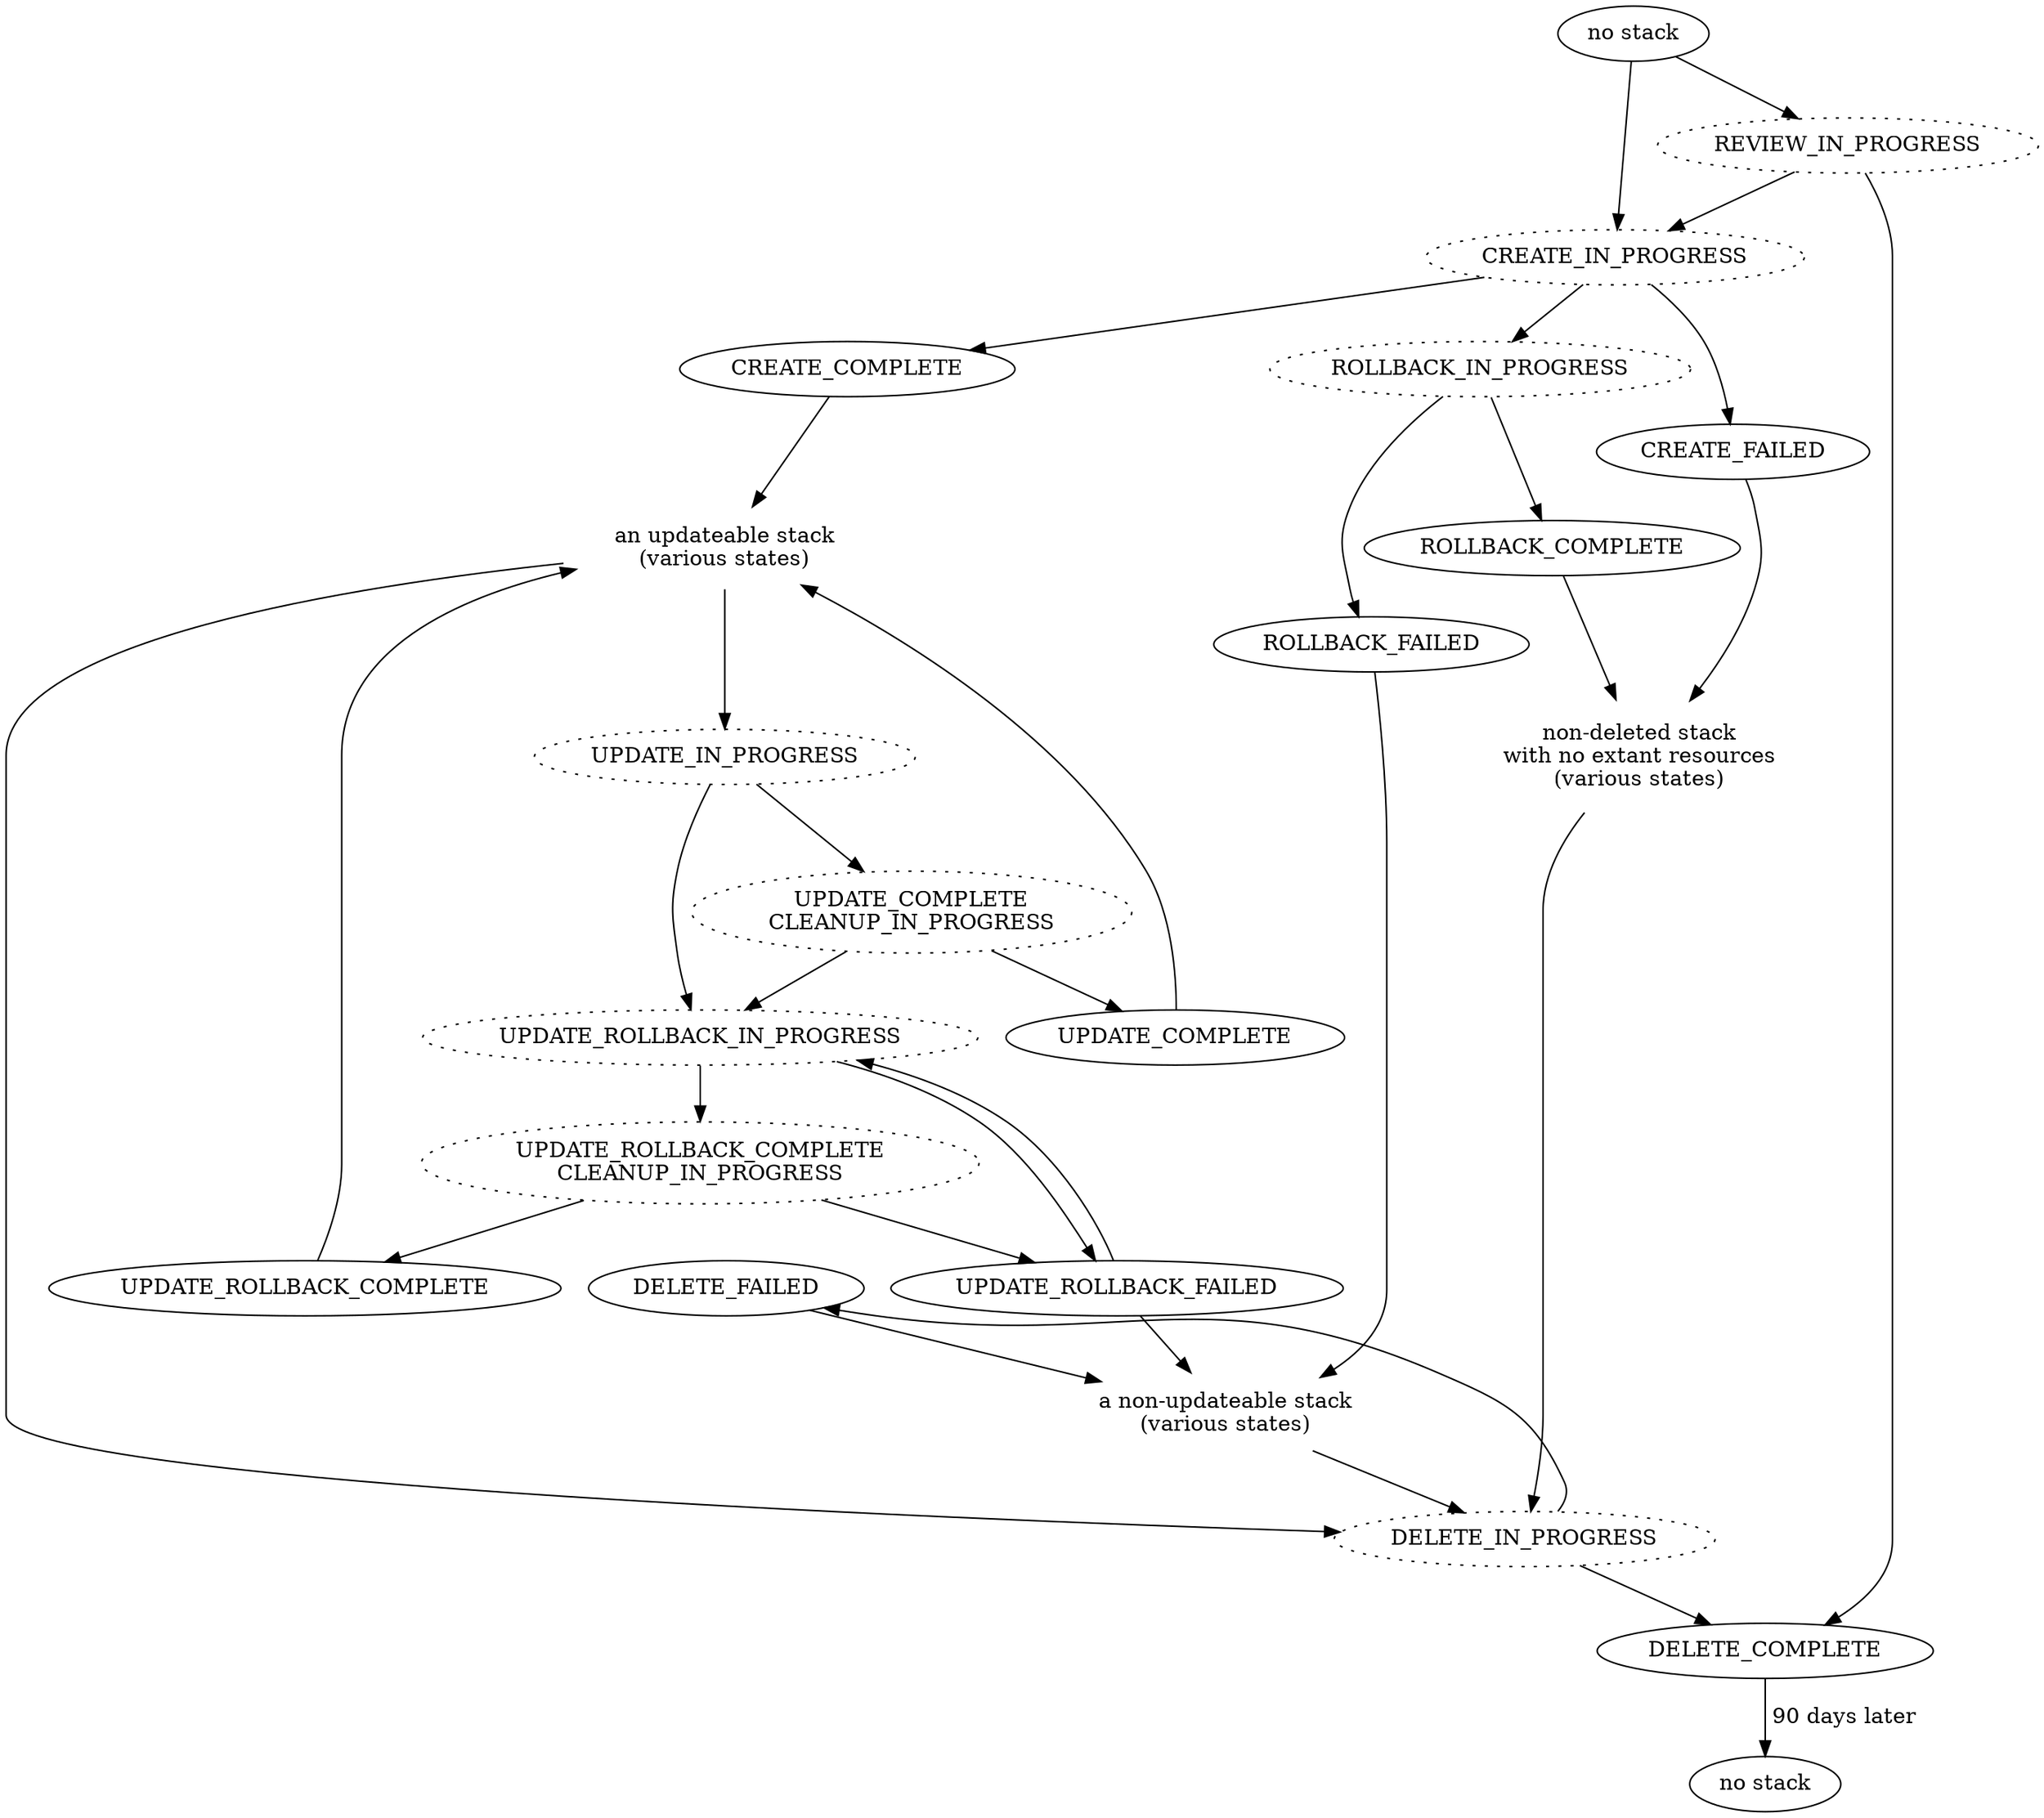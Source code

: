 digraph all_states {

  node [layer=all];
  edge [layer=all];

  layers="happy:sad"

  before_existence [ layer="happy" label="no stack" ]
  after_existence [ layer="happy" label="no stack" ]

  updateable_stack [ layer="happy" label="an updateable stack\n(various states)" color="transparent" ]
  stuck_stack [ layer="sad" label="a non-updateable stack\n(various states)" color="transparent" ]
  empty_stack [ layer="sad" label="non-deleted stack\nwith no extant resources\n(various states)" color="transparent" ]

  empty_stack -> DELETE_IN_PROGRESS [ layer="sad" ]

  CREATE_COMPLETE [ layer="happy" ]
  REVIEW_IN_PROGRESS [ layer="happy" style=dotted ]
  CREATE_IN_PROGRESS [ layer="happy" style=dotted ]
  CREATE_FAILED [ layer="sad" ]
  DELETE_COMPLETE [ layer="happy" ]
  DELETE_FAILED [ layer="sad" ]
  DELETE_IN_PROGRESS [ layer="happy" style=dotted ]
  ROLLBACK_COMPLETE [ layer="sad" ]
  ROLLBACK_FAILED [ layer="sad" ]
  ROLLBACK_IN_PROGRESS [ layer="sad" style=dotted ]
  UPDATE_COMPLETE [ layer="happy" ]
  UPDATE_COMPLETE_CLEANUP_IN_PROGRESS [ layer="happy" style=dotted label="UPDATE_COMPLETE\nCLEANUP_IN_PROGRESS" ]
  UPDATE_IN_PROGRESS [ layer="happy" style=dotted ]
  UPDATE_ROLLBACK_COMPLETE [ layer="sad" ]
  UPDATE_ROLLBACK_COMPLETE_CLEANUP_IN_PROGRESS [ layer="sad" style=dotted label="UPDATE_ROLLBACK_COMPLETE\nCLEANUP_IN_PROGRESS" ]
  UPDATE_ROLLBACK_FAILED [ layer="sad" ]
  UPDATE_ROLLBACK_IN_PROGRESS [ layer="sad" style=dotted ]

  edge [layer=happy];
  before_existence -> CREATE_IN_PROGRESS
  before_existence -> REVIEW_IN_PROGRESS -> CREATE_IN_PROGRESS
  CREATE_IN_PROGRESS -> CREATE_COMPLETE
  CREATE_COMPLETE -> updateable_stack

  REVIEW_IN_PROGRESS -> DELETE_COMPLETE

  edge [layer=sad];
  CREATE_IN_PROGRESS -> ROLLBACK_IN_PROGRESS -> ROLLBACK_COMPLETE
  ROLLBACK_COMPLETE -> empty_stack
  ROLLBACK_IN_PROGRESS -> ROLLBACK_FAILED
  ROLLBACK_FAILED -> stuck_stack

  edge [layer=sad];
  CREATE_IN_PROGRESS -> CREATE_FAILED // ?
  CREATE_FAILED -> empty_stack // ?
  stuck_stack -> DELETE_IN_PROGRESS

  edge [layer=happy];
  updateable_stack -> UPDATE_IN_PROGRESS -> UPDATE_COMPLETE_CLEANUP_IN_PROGRESS -> UPDATE_COMPLETE -> updateable_stack

  edge [layer=sad];
  { UPDATE_IN_PROGRESS, UPDATE_COMPLETE_CLEANUP_IN_PROGRESS } -> UPDATE_ROLLBACK_IN_PROGRESS -> UPDATE_ROLLBACK_COMPLETE_CLEANUP_IN_PROGRESS -> { UPDATE_ROLLBACK_COMPLETE, UPDATE_ROLLBACK_FAILED }
  UPDATE_ROLLBACK_COMPLETE -> updateable_stack
  UPDATE_ROLLBACK_IN_PROGRESS -> UPDATE_ROLLBACK_FAILED -> stuck_stack // maybe?
  UPDATE_ROLLBACK_FAILED -> UPDATE_ROLLBACK_IN_PROGRESS

  edge [layer=happy];
  updateable_stack -> DELETE_IN_PROGRESS
  DELETE_IN_PROGRESS -> DELETE_COMPLETE
  DELETE_COMPLETE -> after_existence [ label=" 90 days later" ]

  edge [layer=sad];
  DELETE_IN_PROGRESS -> DELETE_FAILED [ constraint="false" ]
  DELETE_FAILED -> stuck_stack

}
// # vi: set sw=2 et ai :
